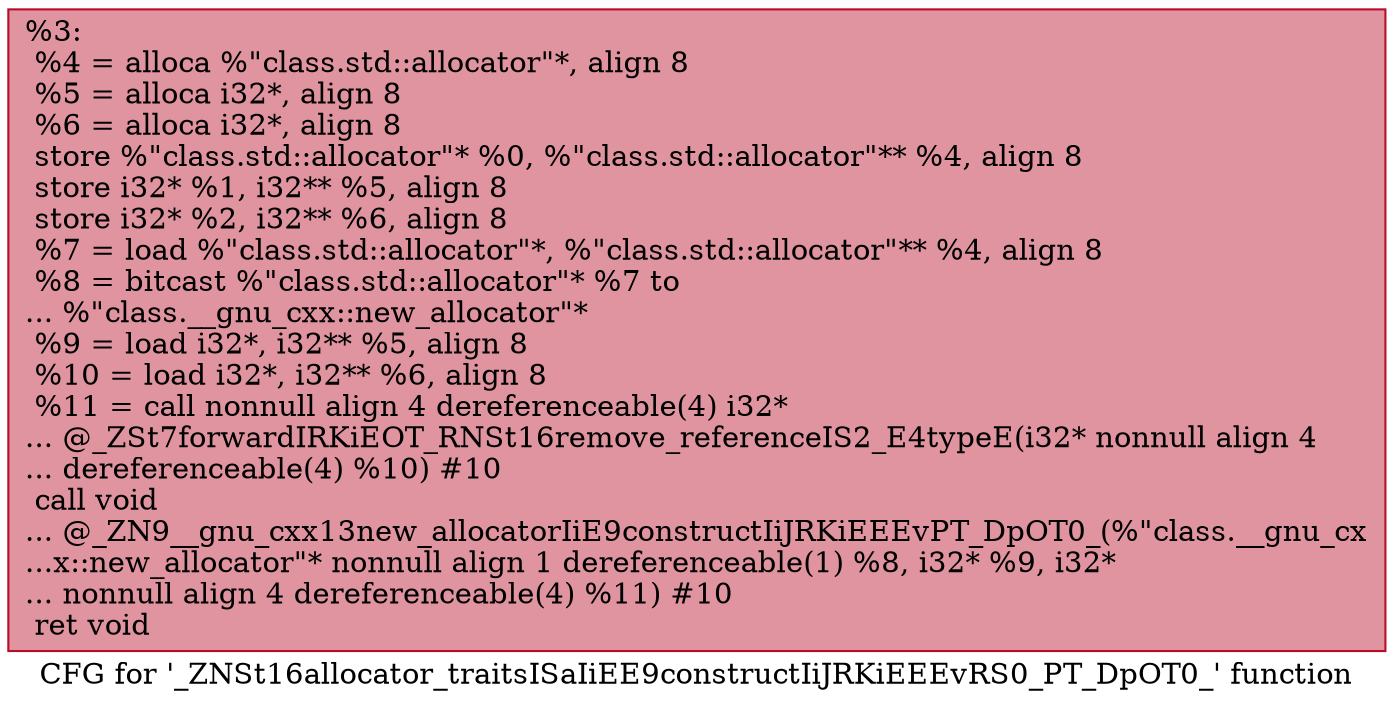digraph "CFG for '_ZNSt16allocator_traitsISaIiEE9constructIiJRKiEEEvRS0_PT_DpOT0_' function" {
	label="CFG for '_ZNSt16allocator_traitsISaIiEE9constructIiJRKiEEEvRS0_PT_DpOT0_' function";

	Node0x5620e94c1da0 [shape=record,color="#b70d28ff", style=filled, fillcolor="#b70d2870",label="{%3:\l  %4 = alloca %\"class.std::allocator\"*, align 8\l  %5 = alloca i32*, align 8\l  %6 = alloca i32*, align 8\l  store %\"class.std::allocator\"* %0, %\"class.std::allocator\"** %4, align 8\l  store i32* %1, i32** %5, align 8\l  store i32* %2, i32** %6, align 8\l  %7 = load %\"class.std::allocator\"*, %\"class.std::allocator\"** %4, align 8\l  %8 = bitcast %\"class.std::allocator\"* %7 to\l... %\"class.__gnu_cxx::new_allocator\"*\l  %9 = load i32*, i32** %5, align 8\l  %10 = load i32*, i32** %6, align 8\l  %11 = call nonnull align 4 dereferenceable(4) i32*\l... @_ZSt7forwardIRKiEOT_RNSt16remove_referenceIS2_E4typeE(i32* nonnull align 4\l... dereferenceable(4) %10) #10\l  call void\l... @_ZN9__gnu_cxx13new_allocatorIiE9constructIiJRKiEEEvPT_DpOT0_(%\"class.__gnu_cx\l...x::new_allocator\"* nonnull align 1 dereferenceable(1) %8, i32* %9, i32*\l... nonnull align 4 dereferenceable(4) %11) #10\l  ret void\l}"];
}
